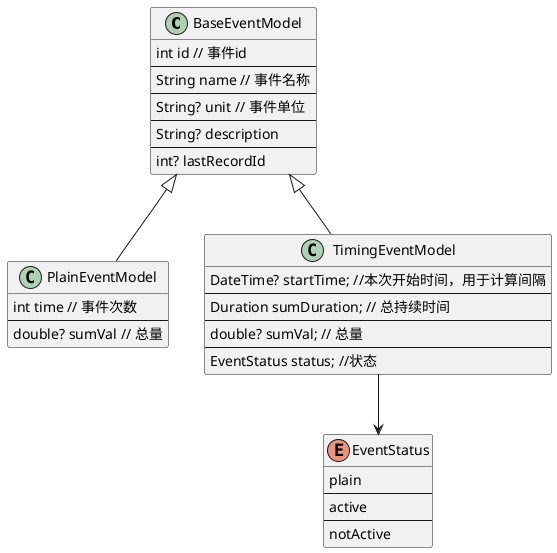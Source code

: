 @startuml
'https://plantuml.com/class-diagram

class BaseEventModel{
      int id // 事件id
      --
      String name // 事件名称
      --
      String? unit // 事件单位
      --
      String? description
      --
      int? lastRecordId
}



class PlainEventModel extends BaseEventModel{
      int time // 事件次数
      --
      double? sumVal // 总量
}

class TimingEventModel extends BaseEventModel {
  DateTime? startTime; //本次开始时间，用于计算间隔
  --
  Duration sumDuration; // 总持续时间
  --
  double? sumVal; // 总量
  --
  EventStatus status; //状态
}

enum EventStatus{
    plain
    --
    active
    --
    notActive
}
TimingEventModel --> EventStatus

@enduml